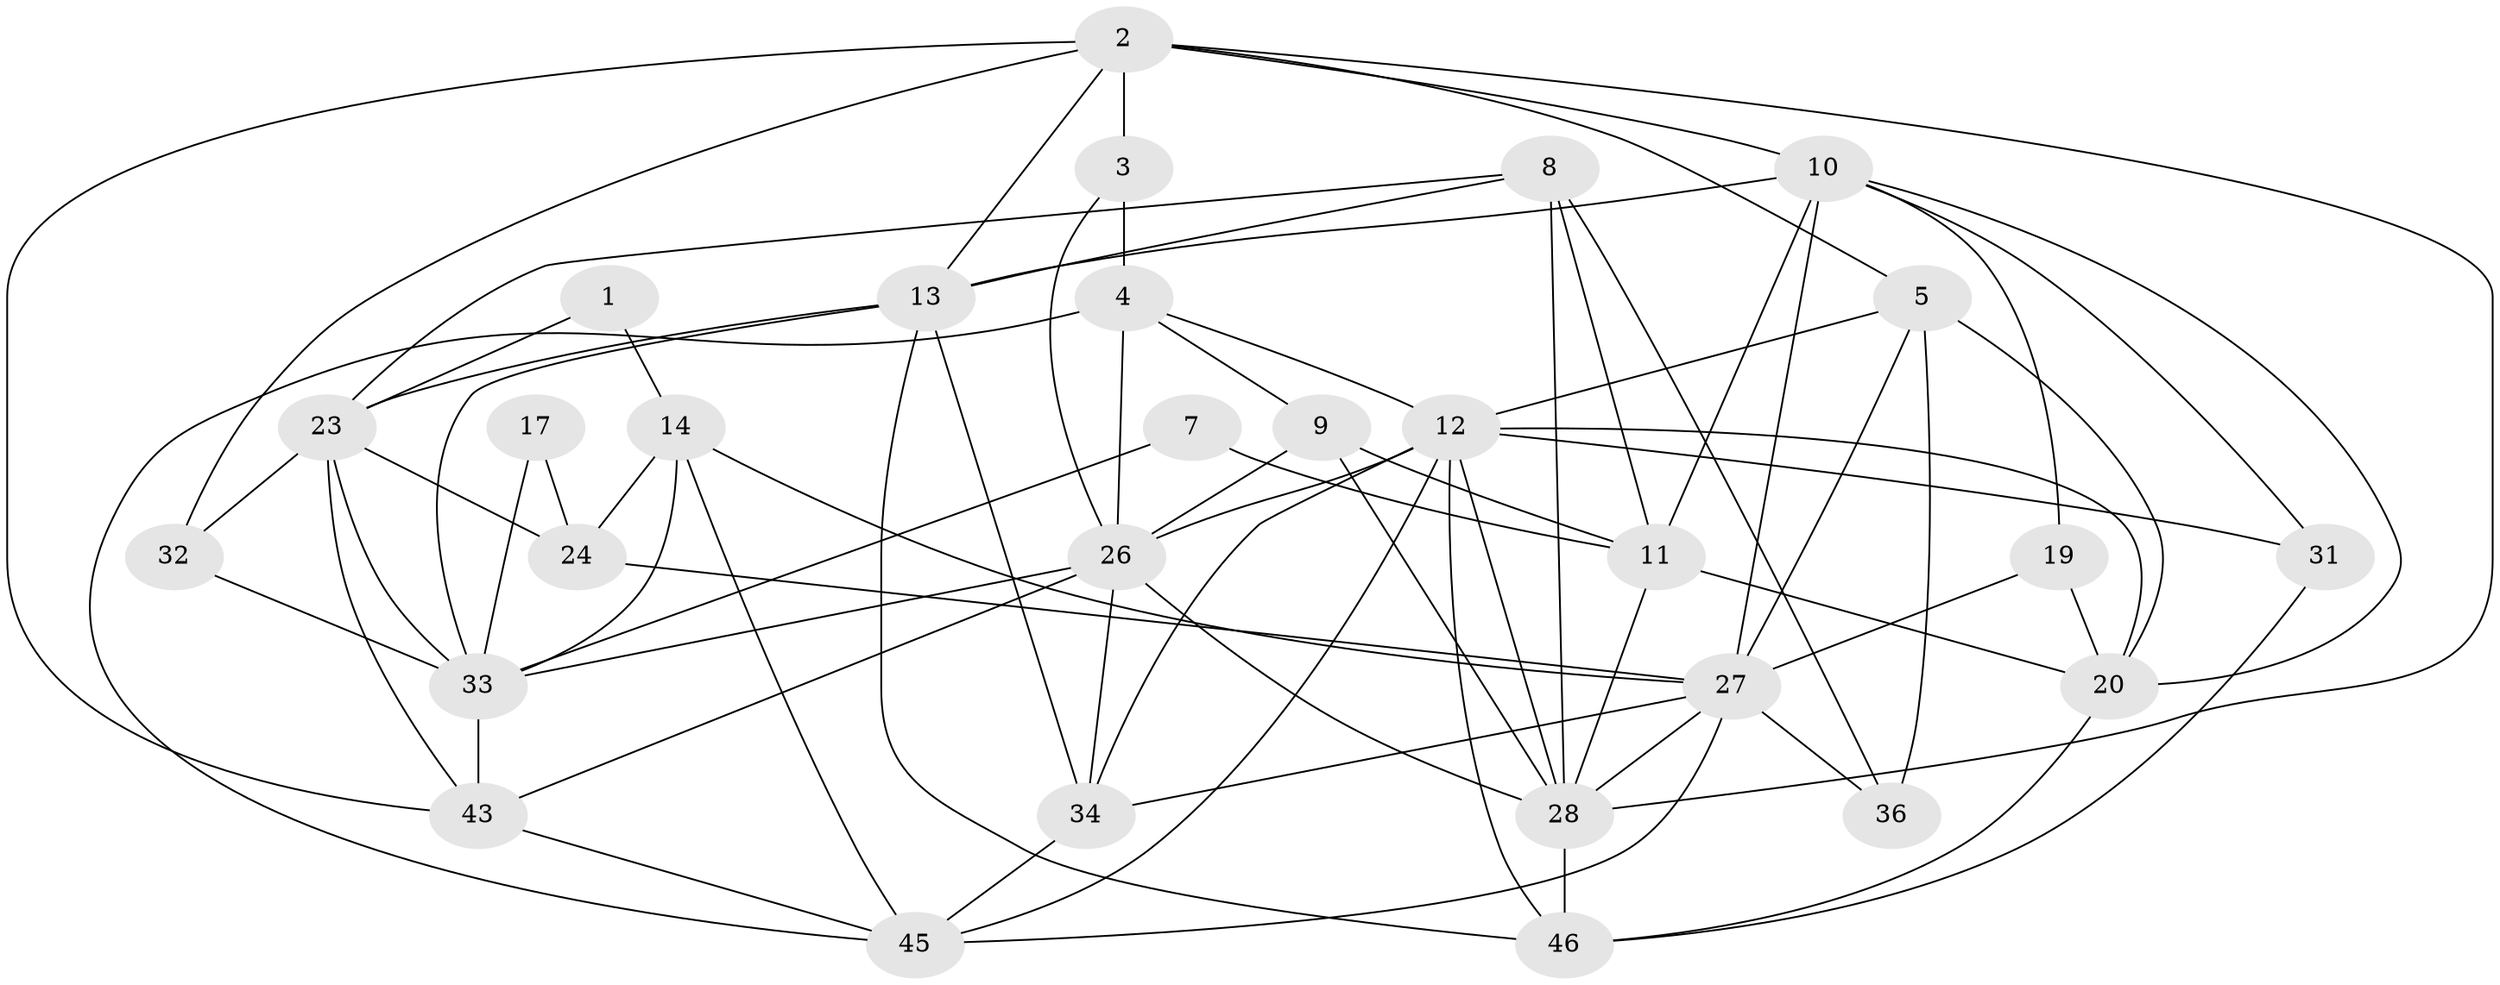 // Generated by graph-tools (version 1.1) at 2025/24/03/03/25 07:24:01]
// undirected, 29 vertices, 76 edges
graph export_dot {
graph [start="1"]
  node [color=gray90,style=filled];
  1;
  2 [super="+6"];
  3 [super="+38"];
  4 [super="+39"];
  5 [super="+15"];
  7;
  8 [super="+29"];
  9 [super="+22"];
  10 [super="+16"];
  11 [super="+21"];
  12 [super="+18"];
  13 [super="+30"];
  14;
  17;
  19;
  20 [super="+25"];
  23 [super="+40"];
  24 [super="+41"];
  26 [super="+37"];
  27 [super="+50"];
  28 [super="+42"];
  31 [super="+35"];
  32;
  33 [super="+44"];
  34 [super="+48"];
  36;
  43 [super="+47"];
  45 [super="+49"];
  46;
  1 -- 14;
  1 -- 23;
  2 -- 13;
  2 -- 5;
  2 -- 32;
  2 -- 3;
  2 -- 28;
  2 -- 43;
  2 -- 10;
  3 -- 26;
  3 -- 4 [weight=2];
  4 -- 45;
  4 -- 12;
  4 -- 9;
  4 -- 26;
  5 -- 27;
  5 -- 12;
  5 -- 36;
  5 -- 20;
  7 -- 11;
  7 -- 33;
  8 -- 23;
  8 -- 11;
  8 -- 36;
  8 -- 13;
  8 -- 28;
  9 -- 11;
  9 -- 28;
  9 -- 26;
  10 -- 20;
  10 -- 19;
  10 -- 11;
  10 -- 27;
  10 -- 13;
  10 -- 31;
  11 -- 20;
  11 -- 28;
  12 -- 31;
  12 -- 20;
  12 -- 26 [weight=2];
  12 -- 46;
  12 -- 34;
  12 -- 28;
  12 -- 45;
  13 -- 33;
  13 -- 23;
  13 -- 46;
  13 -- 34;
  14 -- 27;
  14 -- 33;
  14 -- 24;
  14 -- 45;
  17 -- 33;
  17 -- 24;
  19 -- 20;
  19 -- 27;
  20 -- 46;
  23 -- 32;
  23 -- 33;
  23 -- 43;
  23 -- 24;
  24 -- 27;
  26 -- 34;
  26 -- 43;
  26 -- 33;
  26 -- 28;
  27 -- 45;
  27 -- 36;
  27 -- 28;
  27 -- 34;
  28 -- 46;
  31 -- 46;
  32 -- 33;
  33 -- 43;
  34 -- 45;
  43 -- 45;
}
